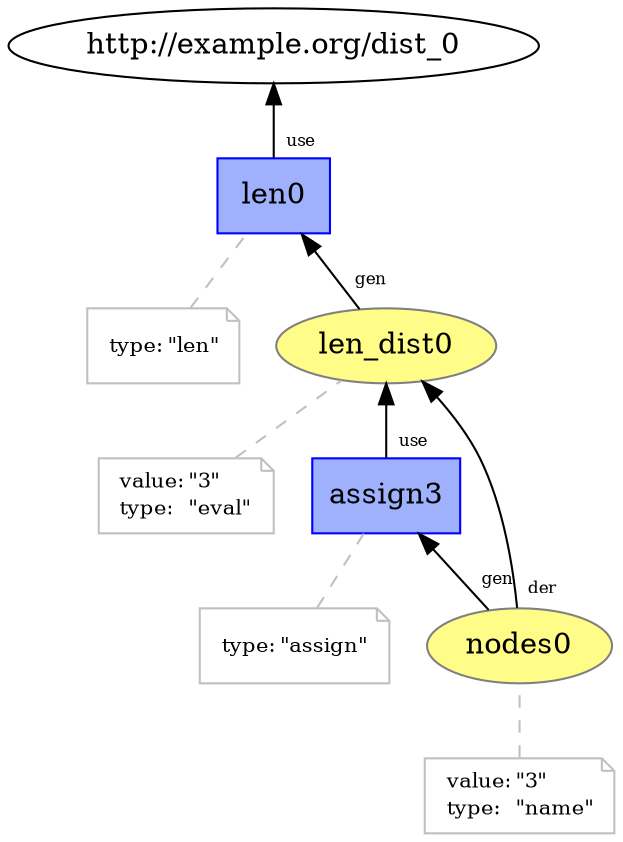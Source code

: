 digraph "PROV" { size="16,12"; rankdir="BT";
"http://example.org/len_dist0" [fillcolor="#FFFC87",color="#808080",style="filled",label="len_dist0",URL="http://example.org/len_dist0"]
"-attrs0" [color="gray",shape="note",fontsize="10",fontcolor="black",label=<<TABLE cellpadding="0" border="0">
	<TR>
	    <TD align="left">value:</TD>
	    <TD align="left">&quot;3&quot;</TD>
	</TR>
	<TR>
	    <TD align="left">type:</TD>
	    <TD align="left">&quot;eval&quot;</TD>
	</TR>
</TABLE>>]
"-attrs0" -> "http://example.org/len_dist0" [color="gray",style="dashed",arrowhead="none"]
"http://example.org/len0" [fillcolor="#9FB1FC",color="#0000FF",shape="polygon",sides="4",style="filled",label="len0",URL="http://example.org/len0"]
"-attrs1" [color="gray",shape="note",fontsize="10",fontcolor="black",label=<<TABLE cellpadding="0" border="0">
	<TR>
	    <TD align="left">type:</TD>
	    <TD align="left">&quot;len&quot;</TD>
	</TR>
</TABLE>>]
"-attrs1" -> "http://example.org/len0" [color="gray",style="dashed",arrowhead="none"]
"http://example.org/len0" -> "http://example.org/dist_0" [labelfontsize="8",labeldistance="1.5",labelangle="60.0",rotation="20",taillabel="use"]
"http://example.org/len_dist0" -> "http://example.org/len0" [labelfontsize="8",labeldistance="1.5",labelangle="60.0",rotation="20",taillabel="gen"]
"http://example.org/nodes0" [fillcolor="#FFFC87",color="#808080",style="filled",label="nodes0",URL="http://example.org/nodes0"]
"-attrs2" [color="gray",shape="note",fontsize="10",fontcolor="black",label=<<TABLE cellpadding="0" border="0">
	<TR>
	    <TD align="left">value:</TD>
	    <TD align="left">&quot;3&quot;</TD>
	</TR>
	<TR>
	    <TD align="left">type:</TD>
	    <TD align="left">&quot;name&quot;</TD>
	</TR>
</TABLE>>]
"-attrs2" -> "http://example.org/nodes0" [color="gray",style="dashed",arrowhead="none"]
"http://example.org/assign3" [fillcolor="#9FB1FC",color="#0000FF",shape="polygon",sides="4",style="filled",label="assign3",URL="http://example.org/assign3"]
"-attrs3" [color="gray",shape="note",fontsize="10",fontcolor="black",label=<<TABLE cellpadding="0" border="0">
	<TR>
	    <TD align="left">type:</TD>
	    <TD align="left">&quot;assign&quot;</TD>
	</TR>
</TABLE>>]
"-attrs3" -> "http://example.org/assign3" [color="gray",style="dashed",arrowhead="none"]
"http://example.org/assign3" -> "http://example.org/len_dist0" [labelfontsize="8",labeldistance="1.5",labelangle="60.0",rotation="20",taillabel="use"]
"http://example.org/nodes0" -> "http://example.org/len_dist0" [labelfontsize="8",labeldistance="1.5",labelangle="60.0",rotation="20",taillabel="der"]
"http://example.org/nodes0" -> "http://example.org/assign3" [labelfontsize="8",labeldistance="1.5",labelangle="60.0",rotation="20",taillabel="gen"]
}